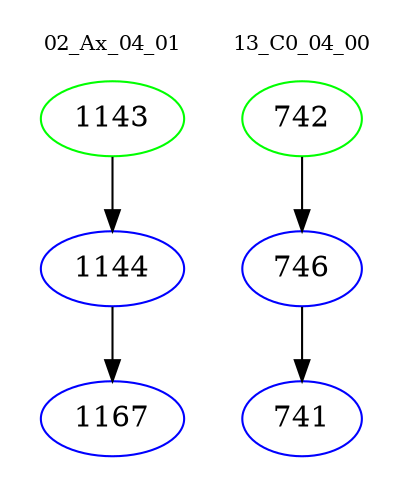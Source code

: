 digraph{
subgraph cluster_0 {
color = white
label = "02_Ax_04_01";
fontsize=10;
T0_1143 [label="1143", color="green"]
T0_1143 -> T0_1144 [color="black"]
T0_1144 [label="1144", color="blue"]
T0_1144 -> T0_1167 [color="black"]
T0_1167 [label="1167", color="blue"]
}
subgraph cluster_1 {
color = white
label = "13_C0_04_00";
fontsize=10;
T1_742 [label="742", color="green"]
T1_742 -> T1_746 [color="black"]
T1_746 [label="746", color="blue"]
T1_746 -> T1_741 [color="black"]
T1_741 [label="741", color="blue"]
}
}
